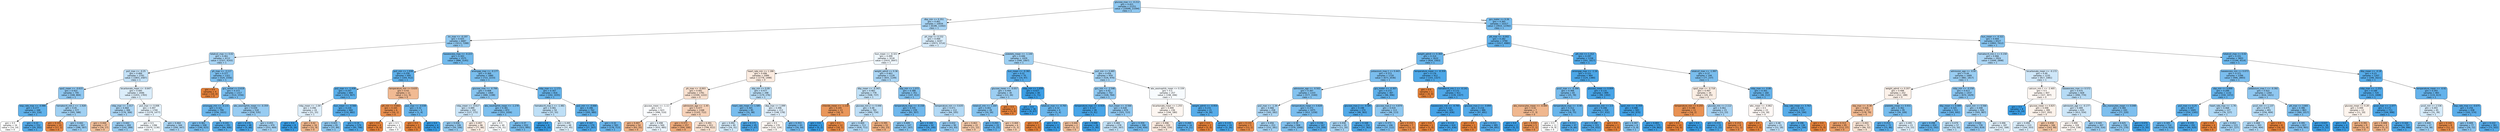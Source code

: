 digraph Tree {
node [shape=box, style="filled, rounded", color="black", fontname="helvetica"] ;
edge [fontname="helvetica"] ;
0 [label="glucose_max <= -0.212\ngini = 0.421\nsamples = 21251\nvalue = [10096, 23394]\nclass = 1", fillcolor="#8ec7f0"] ;
1 [label="dbp_min <= 0.351\ngini = 0.461\nsamples = 10934\nvalue = [6186, 11002]\nclass = 1", fillcolor="#a8d4f4"] ;
0 -> 1 [labeldistance=2.5, labelangle=45, headlabel="True"] ;
2 [label="inr_max <= -0.197\ngini = 0.425\nsamples = 6687\nvalue = [3213, 7288]\nclass = 1", fillcolor="#90c8f0"] ;
1 -> 2 ;
3 [label="totalco2_max <= 0.02\ngini = 0.461\nsamples = 4112\nvalue = [2327, 4143]\nclass = 1", fillcolor="#a8d4f4"] ;
2 -> 3 ;
4 [label="po2_max <= -0.25\ngini = 0.484\nsamples = 2791\nvalue = [1803, 2587]\nclass = 1", fillcolor="#c3e1f7"] ;
3 -> 4 ;
5 [label="spo2_mean <= -0.615\ngini = 0.422\nsamples = 745\nvalue = [348, 804]\nclass = 1", fillcolor="#8fc7f0"] ;
4 -> 5 ;
6 [label="resp_rate_max <= -0.986\ngini = 0.277\nsamples = 168\nvalue = [43, 216]\nclass = 1", fillcolor="#60b1ea"] ;
5 -> 6 ;
7 [label="gini = 0.5\nsamples = 16\nvalue = [14, 14]\nclass = 0", fillcolor="#ffffff"] ;
6 -> 7 ;
8 [label="gini = 0.22\nsamples = 152\nvalue = [29, 202]\nclass = 1", fillcolor="#55abe9"] ;
6 -> 8 ;
9 [label="hematocrit_min.1 <= -1.928\ngini = 0.45\nsamples = 577\nvalue = [305, 588]\nclass = 1", fillcolor="#a0d0f2"] ;
5 -> 9 ;
10 [label="gini = 0.105\nsamples = 10\nvalue = [17, 1]\nclass = 0", fillcolor="#e78845"] ;
9 -> 10 ;
11 [label="gini = 0.442\nsamples = 567\nvalue = [288, 587]\nclass = 1", fillcolor="#9acdf2"] ;
9 -> 11 ;
12 [label="bicarbonate_mean <= -0.647\ngini = 0.495\nsamples = 2046\nvalue = [1455, 1783]\nclass = 1", fillcolor="#dbedfa"] ;
4 -> 12 ;
13 [label="mbp_max <= -1.017\ngini = 0.464\nsamples = 306\nvalue = [176, 306]\nclass = 1", fillcolor="#abd5f4"] ;
12 -> 13 ;
14 [label="gini = 0.444\nsamples = 37\nvalue = [34, 17]\nclass = 0", fillcolor="#f2c09c"] ;
13 -> 14 ;
15 [label="gini = 0.442\nsamples = 269\nvalue = [142, 289]\nclass = 1", fillcolor="#9acdf2"] ;
13 -> 15 ;
16 [label="po2_max <= 0.008\ngini = 0.497\nsamples = 1740\nvalue = [1279, 1477]\nclass = 1", fillcolor="#e4f2fc"] ;
12 -> 16 ;
17 [label="gini = 0.5\nsamples = 1396\nvalue = [1079, 1130]\nclass = 1", fillcolor="#f6fbfe"] ;
16 -> 17 ;
18 [label="gini = 0.464\nsamples = 344\nvalue = [200, 347]\nclass = 1", fillcolor="#abd5f4"] ;
16 -> 18 ;
19 [label="ph_max <= -3.117\ngini = 0.377\nsamples = 1321\nvalue = [524, 1556]\nclass = 1", fillcolor="#7cbeee"] ;
3 -> 19 ;
20 [label="gini = 0.0\nsamples = 4\nvalue = [10, 0]\nclass = 0", fillcolor="#e58139"] ;
19 -> 20 ;
21 [label="gcs_verbal <= 0.618\ngini = 0.373\nsamples = 1317\nvalue = [514, 1556]\nclass = 1", fillcolor="#7abdee"] ;
19 -> 21 ;
22 [label="aniongap_min <= -0.131\ngini = 0.321\nsamples = 799\nvalue = [256, 1021]\nclass = 1", fillcolor="#6bb6ec"] ;
21 -> 22 ;
23 [label="gini = 0.361\nsamples = 508\nvalue = [190, 615]\nclass = 1", fillcolor="#76bbed"] ;
22 -> 23 ;
24 [label="gini = 0.241\nsamples = 291\nvalue = [66, 406]\nclass = 1", fillcolor="#59ade9"] ;
22 -> 24 ;
25 [label="abs_eosinophils_mean <= -0.359\ngini = 0.439\nsamples = 518\nvalue = [258, 535]\nclass = 1", fillcolor="#98ccf2"] ;
21 -> 25 ;
26 [label="gini = 0.131\nsamples = 48\nvalue = [5, 66]\nclass = 1", fillcolor="#48a4e7"] ;
25 -> 26 ;
27 [label="gini = 0.455\nsamples = 470\nvalue = [253, 469]\nclass = 1", fillcolor="#a4d2f3"] ;
25 -> 27 ;
28 [label="baseexcess_max <= -0.223\ngini = 0.343\nsamples = 2575\nvalue = [886, 3145]\nclass = 1", fillcolor="#71b9ec"] ;
2 -> 28 ;
29 [label="po2_min <= 1.938\ngini = 0.258\nsamples = 695\nvalue = [164, 912]\nclass = 1", fillcolor="#5dafea"] ;
28 -> 29 ;
30 [label="po2_max <= -1.439\ngini = 0.247\nsamples = 684\nvalue = [153, 907]\nclass = 1", fillcolor="#5aaee9"] ;
29 -> 30 ;
31 [label="mbp_mean <= -1.04\ngini = 0.496\nsamples = 24\nvalue = [21, 25]\nclass = 1", fillcolor="#dfeffb"] ;
30 -> 31 ;
32 [label="gini = 0.0\nsamples = 8\nvalue = [0, 16]\nclass = 1", fillcolor="#399de5"] ;
31 -> 32 ;
33 [label="gini = 0.42\nsamples = 16\nvalue = [21, 9]\nclass = 0", fillcolor="#f0b78e"] ;
31 -> 33 ;
34 [label="bun_mean <= -0.566\ngini = 0.226\nsamples = 660\nvalue = [132, 882]\nclass = 1", fillcolor="#57ace9"] ;
30 -> 34 ;
35 [label="gini = 0.425\nsamples = 81\nvalue = [37, 84]\nclass = 1", fillcolor="#90c8f0"] ;
34 -> 35 ;
36 [label="gini = 0.19\nsamples = 579\nvalue = [95, 798]\nclass = 1", fillcolor="#51a9e8"] ;
34 -> 36 ;
37 [label="temperature_min <= 0.635\ngini = 0.43\nsamples = 11\nvalue = [11, 5]\nclass = 0", fillcolor="#f1ba93"] ;
29 -> 37 ;
38 [label="ptt_min <= 0.602\ngini = 0.165\nsamples = 6\nvalue = [10, 1]\nclass = 0", fillcolor="#e88e4d"] ;
37 -> 38 ;
39 [label="gini = 0.0\nsamples = 4\nvalue = [9, 0]\nclass = 0", fillcolor="#e58139"] ;
38 -> 39 ;
40 [label="gini = 0.5\nsamples = 2\nvalue = [1, 1]\nclass = 0", fillcolor="#ffffff"] ;
38 -> 40 ;
41 [label="po2_max <= -0.038\ngini = 0.32\nsamples = 5\nvalue = [1, 4]\nclass = 1", fillcolor="#6ab6ec"] ;
37 -> 41 ;
42 [label="gini = 0.0\nsamples = 1\nvalue = [1, 0]\nclass = 0", fillcolor="#e58139"] ;
41 -> 42 ;
43 [label="gini = 0.0\nsamples = 4\nvalue = [0, 4]\nclass = 1", fillcolor="#399de5"] ;
41 -> 43 ;
44 [label="aniongap_max <= -0.177\ngini = 0.369\nsamples = 1880\nvalue = [722, 2233]\nclass = 1", fillcolor="#79bded"] ;
28 -> 44 ;
45 [label="glucose_max <= -0.799\ngini = 0.408\nsamples = 1064\nvalue = [480, 1198]\nclass = 1", fillcolor="#88c4ef"] ;
44 -> 45 ;
46 [label="mbp_mean <= -0.617\ngini = 0.489\nsamples = 192\nvalue = [127, 172]\nclass = 1", fillcolor="#cbe5f8"] ;
45 -> 46 ;
47 [label="gini = 0.436\nsamples = 106\nvalue = [50, 106]\nclass = 1", fillcolor="#96cbf1"] ;
46 -> 47 ;
48 [label="gini = 0.497\nsamples = 86\nvalue = [77, 66]\nclass = 0", fillcolor="#fbede3"] ;
46 -> 48 ;
49 [label="abs_neutrophils_mean <= -1.278\ngini = 0.381\nsamples = 872\nvalue = [353, 1026]\nclass = 1", fillcolor="#7dbfee"] ;
45 -> 49 ;
50 [label="gini = 0.5\nsamples = 40\nvalue = [30, 31]\nclass = 1", fillcolor="#f9fcfe"] ;
49 -> 50 ;
51 [label="gini = 0.37\nsamples = 832\nvalue = [323, 995]\nclass = 1", fillcolor="#79bded"] ;
49 -> 51 ;
52 [label="mbp_max <= -1.173\ngini = 0.307\nsamples = 816\nvalue = [242, 1035]\nclass = 1", fillcolor="#67b4eb"] ;
44 -> 52 ;
53 [label="hematocrit_max.1 <= -1.481\ngini = 0.481\nsamples = 54\nvalue = [37, 55]\nclass = 1", fillcolor="#bedff6"] ;
52 -> 53 ;
54 [label="gini = 0.0\nsamples = 6\nvalue = [0, 10]\nclass = 1", fillcolor="#399de5"] ;
53 -> 54 ;
55 [label="gini = 0.495\nsamples = 48\nvalue = [37, 45]\nclass = 1", fillcolor="#dceefa"] ;
53 -> 55 ;
56 [label="po2_min <= -0.666\ngini = 0.286\nsamples = 762\nvalue = [205, 980]\nclass = 1", fillcolor="#62b2ea"] ;
52 -> 56 ;
57 [label="gini = 0.167\nsamples = 179\nvalue = [27, 267]\nclass = 1", fillcolor="#4da7e8"] ;
56 -> 57 ;
58 [label="gini = 0.32\nsamples = 583\nvalue = [178, 713]\nclass = 1", fillcolor="#6ab5eb"] ;
56 -> 58 ;
59 [label="ph_max <= 0.152\ngini = 0.494\nsamples = 4247\nvalue = [2973, 3714]\nclass = 1", fillcolor="#d7ebfa"] ;
1 -> 59 ;
60 [label="bun_mean <= -0.321\ngini = 0.499\nsamples = 3218\nvalue = [2433, 2647]\nclass = 1", fillcolor="#eff7fd"] ;
59 -> 60 ;
61 [label="heart_rate_min <= 1.186\ngini = 0.496\nsamples = 2089\nvalue = [1778, 1498]\nclass = 0", fillcolor="#fbebe0"] ;
60 -> 61 ;
62 [label="ph_max <= -0.003\ngini = 0.491\nsamples = 1791\nvalue = [1599, 1222]\nclass = 0", fillcolor="#f9e1d0"] ;
61 -> 62 ;
63 [label="glucose_mean <= -1.11\ngini = 0.5\nsamples = 623\nvalue = [496, 510]\nclass = 1", fillcolor="#fafcfe"] ;
62 -> 63 ;
64 [label="gini = 0.407\nsamples = 54\nvalue = [63, 25]\nclass = 0", fillcolor="#efb388"] ;
63 -> 64 ;
65 [label="gini = 0.498\nsamples = 569\nvalue = [433, 485]\nclass = 1", fillcolor="#eaf4fc"] ;
63 -> 65 ;
66 [label="admission_age <= -1.45\ngini = 0.477\nsamples = 1168\nvalue = [1103, 712]\nclass = 0", fillcolor="#f6d2b9"] ;
62 -> 66 ;
67 [label="gini = 0.373\nsamples = 257\nvalue = [304, 100]\nclass = 0", fillcolor="#eeaa7a"] ;
66 -> 67 ;
68 [label="gini = 0.491\nsamples = 911\nvalue = [799, 612]\nclass = 0", fillcolor="#f9e2d1"] ;
66 -> 68 ;
69 [label="sbp_min <= 0.09\ngini = 0.477\nsamples = 298\nvalue = [179, 276]\nclass = 1", fillcolor="#b9ddf6"] ;
61 -> 69 ;
70 [label="heart_rate_mean <= 1.585\ngini = 0.365\nsamples = 85\nvalue = [31, 98]\nclass = 1", fillcolor="#78bced"] ;
69 -> 70 ;
71 [label="gini = 0.492\nsamples = 40\nvalue = [24, 31]\nclass = 1", fillcolor="#d2e9f9"] ;
70 -> 71 ;
72 [label="gini = 0.171\nsamples = 45\nvalue = [7, 67]\nclass = 1", fillcolor="#4ea7e8"] ;
70 -> 72 ;
73 [label="dbp_max <= 1.099\ngini = 0.496\nsamples = 213\nvalue = [148, 178]\nclass = 1", fillcolor="#deeefb"] ;
69 -> 73 ;
74 [label="gini = 0.5\nsamples = 170\nvalue = [132, 124]\nclass = 0", fillcolor="#fdf7f3"] ;
73 -> 74 ;
75 [label="gini = 0.353\nsamples = 43\nvalue = [16, 54]\nclass = 1", fillcolor="#74baed"] ;
73 -> 75 ;
76 [label="weight_admit <= 0.36\ngini = 0.463\nsamples = 1129\nvalue = [655, 1149]\nclass = 1", fillcolor="#aad5f4"] ;
60 -> 76 ;
77 [label="dbp_mean <= -0.343\ngini = 0.483\nsamples = 778\nvalue = [508, 737]\nclass = 1", fillcolor="#c1e1f7"] ;
76 -> 77 ;
78 [label="chloride_mean <= -1.118\ngini = 0.245\nsamples = 13\nvalue = [18, 3]\nclass = 0", fillcolor="#e9965a"] ;
77 -> 78 ;
79 [label="gini = 0.0\nsamples = 1\nvalue = [0, 2]\nclass = 1", fillcolor="#399de5"] ;
78 -> 79 ;
80 [label="gini = 0.1\nsamples = 12\nvalue = [18, 1]\nclass = 0", fillcolor="#e68844"] ;
78 -> 80 ;
81 [label="glucose_min.2 <= 0.446\ngini = 0.48\nsamples = 765\nvalue = [490, 734]\nclass = 1", fillcolor="#bddef6"] ;
77 -> 81 ;
82 [label="gini = 0.469\nsamples = 713\nvalue = [428, 711]\nclass = 1", fillcolor="#b0d8f5"] ;
81 -> 82 ;
83 [label="gini = 0.395\nsamples = 52\nvalue = [62, 23]\nclass = 0", fillcolor="#efb082"] ;
81 -> 83 ;
84 [label="sbp_min <= 1.072\ngini = 0.388\nsamples = 351\nvalue = [147, 412]\nclass = 1", fillcolor="#80c0ee"] ;
76 -> 84 ;
85 [label="temperature_max <= -0.158\ngini = 0.335\nsamples = 239\nvalue = [83, 307]\nclass = 1", fillcolor="#6fb7ec"] ;
84 -> 85 ;
86 [label="gini = 0.409\nsamples = 147\nvalue = [67, 167]\nclass = 1", fillcolor="#88c4ef"] ;
85 -> 86 ;
87 [label="gini = 0.184\nsamples = 92\nvalue = [16, 140]\nclass = 1", fillcolor="#50a8e8"] ;
85 -> 87 ;
88 [label="temperature_min <= 0.635\ngini = 0.471\nsamples = 112\nvalue = [64, 105]\nclass = 1", fillcolor="#b2d9f5"] ;
84 -> 88 ;
89 [label="gini = 0.432\nsamples = 90\nvalue = [43, 93]\nclass = 1", fillcolor="#95caf1"] ;
88 -> 89 ;
90 [label="gini = 0.463\nsamples = 22\nvalue = [21, 12]\nclass = 0", fillcolor="#f4c9aa"] ;
88 -> 90 ;
91 [label="platelets_mean <= -1.144\ngini = 0.446\nsamples = 1029\nvalue = [540, 1067]\nclass = 1", fillcolor="#9dcff2"] ;
59 -> 91 ;
92 [label="bun_mean <= -0.382\ngini = 0.22\nsamples = 70\nvalue = [14, 97]\nclass = 1", fillcolor="#56abe9"] ;
91 -> 92 ;
93 [label="glucose_mean <= -0.057\ngini = 0.444\nsamples = 30\nvalue = [13, 26]\nclass = 1", fillcolor="#9ccef2"] ;
92 -> 93 ;
94 [label="totalco2_min <= 1.164\ngini = 0.401\nsamples = 28\nvalue = [10, 26]\nclass = 1", fillcolor="#85c3ef"] ;
93 -> 94 ;
95 [label="gini = 0.293\nsamples = 22\nvalue = [5, 23]\nclass = 1", fillcolor="#64b2eb"] ;
94 -> 95 ;
96 [label="gini = 0.469\nsamples = 6\nvalue = [5, 3]\nclass = 0", fillcolor="#f5cdb0"] ;
94 -> 96 ;
97 [label="gini = 0.0\nsamples = 2\nvalue = [3, 0]\nclass = 0", fillcolor="#e58139"] ;
93 -> 97 ;
98 [label="mbp_min <= 1.658\ngini = 0.027\nsamples = 40\nvalue = [1, 71]\nclass = 1", fillcolor="#3c9ee5"] ;
92 -> 98 ;
99 [label="gini = 0.0\nsamples = 36\nvalue = [0, 67]\nclass = 1", fillcolor="#399de5"] ;
98 -> 99 ;
100 [label="totalco2_max <= -0.765\ngini = 0.32\nsamples = 4\nvalue = [1, 4]\nclass = 1", fillcolor="#6ab6ec"] ;
98 -> 100 ;
101 [label="gini = 0.0\nsamples = 1\nvalue = [1, 0]\nclass = 0", fillcolor="#e58139"] ;
100 -> 101 ;
102 [label="gini = 0.0\nsamples = 3\nvalue = [0, 4]\nclass = 1", fillcolor="#399de5"] ;
100 -> 102 ;
103 [label="po2_min <= 0.485\ngini = 0.456\nsamples = 959\nvalue = [526, 970]\nclass = 1", fillcolor="#a4d2f3"] ;
91 -> 103 ;
104 [label="gcs_min <= -2.546\ngini = 0.42\nsamples = 702\nvalue = [328, 764]\nclass = 1", fillcolor="#8ec7f0"] ;
103 -> 104 ;
105 [label="temperature_max <= -0.919\ngini = 0.127\nsamples = 28\nvalue = [3, 41]\nclass = 1", fillcolor="#47a4e7"] ;
104 -> 105 ;
106 [label="gini = 0.444\nsamples = 2\nvalue = [2, 1]\nclass = 0", fillcolor="#f2c09c"] ;
105 -> 106 ;
107 [label="gini = 0.048\nsamples = 26\nvalue = [1, 40]\nclass = 1", fillcolor="#3e9fe6"] ;
105 -> 107 ;
108 [label="bun_mean <= -0.566\ngini = 0.428\nsamples = 674\nvalue = [325, 723]\nclass = 1", fillcolor="#92c9f1"] ;
104 -> 108 ;
109 [label="gini = 0.484\nsamples = 278\nvalue = [185, 267]\nclass = 1", fillcolor="#c2e1f7"] ;
108 -> 109 ;
110 [label="gini = 0.359\nsamples = 396\nvalue = [140, 456]\nclass = 1", fillcolor="#76bbed"] ;
108 -> 110 ;
111 [label="abs_eosinophils_mean <= 0.339\ngini = 0.5\nsamples = 257\nvalue = [198, 206]\nclass = 1", fillcolor="#f7fbfe"] ;
103 -> 111 ;
112 [label="bicarbonate_mean <= 1.255\ngini = 0.499\nsamples = 236\nvalue = [194, 180]\nclass = 0", fillcolor="#fdf6f1"] ;
111 -> 112 ;
113 [label="gini = 0.496\nsamples = 220\nvalue = [190, 159]\nclass = 0", fillcolor="#fbeadf"] ;
112 -> 113 ;
114 [label="gini = 0.269\nsamples = 16\nvalue = [4, 21]\nclass = 1", fillcolor="#5fb0ea"] ;
112 -> 114 ;
115 [label="weight_admit <= -0.954\ngini = 0.231\nsamples = 21\nvalue = [4, 26]\nclass = 1", fillcolor="#57ace9"] ;
111 -> 115 ;
116 [label="gini = 0.0\nsamples = 2\nvalue = [2, 0]\nclass = 0", fillcolor="#e58139"] ;
115 -> 116 ;
117 [label="gini = 0.133\nsamples = 19\nvalue = [2, 26]\nclass = 1", fillcolor="#48a5e7"] ;
115 -> 117 ;
118 [label="gcs_motor <= 0.26\ngini = 0.365\nsamples = 10317\nvalue = [3910, 12392]\nclass = 1", fillcolor="#77bced"] ;
0 -> 118 [labeldistance=2.5, labelangle=-45, headlabel="False"] ;
119 [label="ptt_max <= -0.002\ngini = 0.282\nsamples = 3790\nvalue = [1017, 4980]\nclass = 1", fillcolor="#61b1ea"] ;
118 -> 119 ;
120 [label="weight_admit <= 0.369\ngini = 0.314\nsamples = 2632\nvalue = [816, 3363]\nclass = 1", fillcolor="#69b5eb"] ;
119 -> 120 ;
121 [label="potassium_max.1 <= 0.443\ngini = 0.373\nsamples = 1720\nvalue = [673, 2036]\nclass = 1", fillcolor="#7abdee"] ;
120 -> 121 ;
122 [label="admission_age <= -0.502\ngini = 0.397\nsamples = 1333\nvalue = [577, 1540]\nclass = 1", fillcolor="#83c2ef"] ;
121 -> 122 ;
123 [label="po2_max <= -1.34\ngini = 0.466\nsamples = 258\nvalue = [165, 282]\nclass = 1", fillcolor="#add6f4"] ;
122 -> 123 ;
124 [label="gini = 0.133\nsamples = 5\nvalue = [13, 1]\nclass = 0", fillcolor="#e78b48"] ;
123 -> 124 ;
125 [label="gini = 0.456\nsamples = 253\nvalue = [152, 281]\nclass = 1", fillcolor="#a4d2f3"] ;
123 -> 125 ;
126 [label="temperature_mean <= 0.828\ngini = 0.372\nsamples = 1075\nvalue = [412, 1258]\nclass = 1", fillcolor="#7abdee"] ;
122 -> 126 ;
127 [label="gini = 0.39\nsamples = 908\nvalue = [379, 1049]\nclass = 1", fillcolor="#81c0ee"] ;
126 -> 127 ;
128 [label="gini = 0.236\nsamples = 167\nvalue = [33, 209]\nclass = 1", fillcolor="#58ace9"] ;
126 -> 128 ;
129 [label="gcs_motor <= -0.307\ngini = 0.272\nsamples = 387\nvalue = [96, 496]\nclass = 1", fillcolor="#5fb0ea"] ;
121 -> 129 ;
130 [label="glucose_max.2 <= -0.585\ngini = 0.198\nsamples = 274\nvalue = [48, 383]\nclass = 1", fillcolor="#52a9e8"] ;
129 -> 130 ;
131 [label="gini = 0.458\nsamples = 20\nvalue = [11, 20]\nclass = 1", fillcolor="#a6d3f3"] ;
130 -> 131 ;
132 [label="gini = 0.168\nsamples = 254\nvalue = [37, 363]\nclass = 1", fillcolor="#4da7e8"] ;
130 -> 132 ;
133 [label="glucose_max.2 <= 4.874\ngini = 0.419\nsamples = 113\nvalue = [48, 113]\nclass = 1", fillcolor="#8dc7f0"] ;
129 -> 133 ;
134 [label="gini = 0.373\nsamples = 106\nvalue = [37, 112]\nclass = 1", fillcolor="#7abdee"] ;
133 -> 134 ;
135 [label="gini = 0.153\nsamples = 7\nvalue = [11, 1]\nclass = 0", fillcolor="#e78c4b"] ;
133 -> 135 ;
136 [label="temperature_mean <= -8.359\ngini = 0.176\nsamples = 912\nvalue = [143, 1327]\nclass = 1", fillcolor="#4ea8e8"] ;
120 -> 136 ;
137 [label="gini = 0.0\nsamples = 1\nvalue = [4, 0]\nclass = 0", fillcolor="#e58139"] ;
136 -> 137 ;
138 [label="hematocrit_min.1 <= -0.141\ngini = 0.172\nsamples = 911\nvalue = [139, 1327]\nclass = 1", fillcolor="#4ea7e8"] ;
136 -> 138 ;
139 [label="baseexcess_min <= -4.795\ngini = 0.116\nsamples = 425\nvalue = [42, 636]\nclass = 1", fillcolor="#46a3e7"] ;
138 -> 139 ;
140 [label="gini = 0.0\nsamples = 1\nvalue = [1, 0]\nclass = 0", fillcolor="#e58139"] ;
139 -> 140 ;
141 [label="gini = 0.114\nsamples = 424\nvalue = [41, 636]\nclass = 1", fillcolor="#46a3e7"] ;
139 -> 141 ;
142 [label="glucose_max.2 <= -0.894\ngini = 0.216\nsamples = 486\nvalue = [97, 691]\nclass = 1", fillcolor="#55abe9"] ;
138 -> 142 ;
143 [label="gini = 0.0\nsamples = 1\nvalue = [3, 0]\nclass = 0", fillcolor="#e58139"] ;
142 -> 143 ;
144 [label="gini = 0.211\nsamples = 485\nvalue = [94, 691]\nclass = 1", fillcolor="#54aae9"] ;
142 -> 144 ;
145 [label="ptt_min <= 1.312\ngini = 0.197\nsamples = 1158\nvalue = [201, 1617]\nclass = 1", fillcolor="#52a9e8"] ;
119 -> 145 ;
146 [label="aniongap_max <= -1.16\ngini = 0.151\nsamples = 964\nvalue = [124, 1380]\nclass = 1", fillcolor="#4ba6e7"] ;
145 -> 146 ;
147 [label="pco2_max <= -0.394\ngini = 0.368\nsamples = 65\nvalue = [25, 78]\nclass = 1", fillcolor="#78bced"] ;
146 -> 147 ;
148 [label="abs_monocytes_mean <= -0.484\ngini = 0.42\nsamples = 7\nvalue = [7, 3]\nclass = 0", fillcolor="#f0b78e"] ;
147 -> 148 ;
149 [label="gini = 0.0\nsamples = 2\nvalue = [0, 2]\nclass = 1", fillcolor="#399de5"] ;
148 -> 149 ;
150 [label="gini = 0.219\nsamples = 5\nvalue = [7, 1]\nclass = 0", fillcolor="#e99355"] ;
148 -> 150 ;
151 [label="temperature_max <= -0.46\ngini = 0.312\nsamples = 58\nvalue = [18, 75]\nclass = 1", fillcolor="#69b5eb"] ;
147 -> 151 ;
152 [label="gini = 0.5\nsamples = 11\nvalue = [9, 9]\nclass = 0", fillcolor="#ffffff"] ;
151 -> 152 ;
153 [label="gini = 0.211\nsamples = 47\nvalue = [9, 66]\nclass = 1", fillcolor="#54aae9"] ;
151 -> 153 ;
154 [label="glucose_mean <= 0.004\ngini = 0.131\nsamples = 899\nvalue = [99, 1302]\nclass = 1", fillcolor="#48a4e7"] ;
146 -> 154 ;
155 [label="baseexcess_min <= 2.0\ngini = 0.206\nsamples = 316\nvalue = [57, 432]\nclass = 1", fillcolor="#53aae8"] ;
154 -> 155 ;
156 [label="gini = 0.198\nsamples = 315\nvalue = [54, 432]\nclass = 1", fillcolor="#52a9e8"] ;
155 -> 156 ;
157 [label="gini = 0.0\nsamples = 1\nvalue = [3, 0]\nclass = 0", fillcolor="#e58139"] ;
155 -> 157 ;
158 [label="spo2_min <= -8.359\ngini = 0.088\nsamples = 583\nvalue = [42, 870]\nclass = 1", fillcolor="#43a2e6"] ;
154 -> 158 ;
159 [label="gini = 0.397\nsamples = 8\nvalue = [3, 8]\nclass = 1", fillcolor="#83c2ef"] ;
158 -> 159 ;
160 [label="gini = 0.083\nsamples = 575\nvalue = [39, 862]\nclass = 1", fillcolor="#42a1e6"] ;
158 -> 160 ;
161 [label="totalco2_max <= -1.997\ngini = 0.37\nsamples = 194\nvalue = [77, 237]\nclass = 1", fillcolor="#79bded"] ;
145 -> 161 ;
162 [label="spo2_max <= -0.718\ngini = 0.497\nsamples = 34\nvalue = [29, 25]\nclass = 0", fillcolor="#fbeee4"] ;
161 -> 162 ;
163 [label="temperature_min <= 0.255\ngini = 0.198\nsamples = 11\nvalue = [16, 2]\nclass = 0", fillcolor="#e89152"] ;
162 -> 163 ;
164 [label="gini = 0.0\nsamples = 10\nvalue = [16, 0]\nclass = 0", fillcolor="#e58139"] ;
163 -> 164 ;
165 [label="gini = 0.0\nsamples = 1\nvalue = [0, 2]\nclass = 1", fillcolor="#399de5"] ;
163 -> 165 ;
166 [label="glucose_min <= 2.112\ngini = 0.461\nsamples = 23\nvalue = [13, 23]\nclass = 1", fillcolor="#a9d4f4"] ;
162 -> 166 ;
167 [label="gini = 0.153\nsamples = 15\nvalue = [2, 22]\nclass = 1", fillcolor="#4ba6e7"] ;
166 -> 167 ;
168 [label="gini = 0.153\nsamples = 8\nvalue = [11, 1]\nclass = 0", fillcolor="#e78c4b"] ;
166 -> 168 ;
169 [label="mbp_max <= -0.86\ngini = 0.301\nsamples = 160\nvalue = [48, 212]\nclass = 1", fillcolor="#66b3eb"] ;
161 -> 169 ;
170 [label="wbc_mean <= -0.862\ngini = 0.5\nsamples = 23\nvalue = [19, 18]\nclass = 0", fillcolor="#fef8f5"] ;
169 -> 170 ;
171 [label="gini = 0.0\nsamples = 2\nvalue = [7, 0]\nclass = 0", fillcolor="#e58139"] ;
170 -> 171 ;
172 [label="gini = 0.48\nsamples = 21\nvalue = [12, 18]\nclass = 1", fillcolor="#bddef6"] ;
170 -> 172 ;
173 [label="resp_rate_mean <= 3.763\ngini = 0.226\nsamples = 137\nvalue = [29, 194]\nclass = 1", fillcolor="#57ace9"] ;
169 -> 173 ;
174 [label="gini = 0.196\nsamples = 136\nvalue = [24, 194]\nclass = 1", fillcolor="#51a9e8"] ;
173 -> 174 ;
175 [label="gini = 0.0\nsamples = 1\nvalue = [5, 0]\nclass = 0", fillcolor="#e58139"] ;
173 -> 175 ;
176 [label="bun_mean <= -0.321\ngini = 0.404\nsamples = 6527\nvalue = [2893, 7412]\nclass = 1", fillcolor="#86c3ef"] ;
118 -> 176 ;
177 [label="hematocrit_min.1 <= 0.158\ngini = 0.466\nsamples = 2924\nvalue = [1699, 2898]\nclass = 1", fillcolor="#add6f4"] ;
176 -> 177 ;
178 [label="admission_age <= -0.95\ngini = 0.44\nsamples = 1689\nvalue = [882, 1817]\nclass = 1", fillcolor="#99cdf2"] ;
177 -> 178 ;
179 [label="weight_admit <= 0.207\ngini = 0.498\nsamples = 252\nvalue = [212, 188]\nclass = 0", fillcolor="#fcf1e9"] ;
178 -> 179 ;
180 [label="sbp_max <= -0.38\ngini = 0.426\nsamples = 157\nvalue = [178, 79]\nclass = 0", fillcolor="#f1b991"] ;
179 -> 180 ;
181 [label="gini = 0.313\nsamples = 85\nvalue = [112, 27]\nclass = 0", fillcolor="#eb9f69"] ;
180 -> 181 ;
182 [label="gini = 0.493\nsamples = 72\nvalue = [66, 52]\nclass = 0", fillcolor="#f9e4d5"] ;
180 -> 182 ;
183 [label="platelets_mean <= 0.931\ngini = 0.362\nsamples = 95\nvalue = [34, 109]\nclass = 1", fillcolor="#77bced"] ;
179 -> 183 ;
184 [label="gini = 0.253\nsamples = 72\nvalue = [15, 86]\nclass = 1", fillcolor="#5caeea"] ;
183 -> 184 ;
185 [label="gini = 0.495\nsamples = 23\nvalue = [19, 23]\nclass = 1", fillcolor="#ddeefa"] ;
183 -> 185 ;
186 [label="mbp_min <= -0.258\ngini = 0.413\nsamples = 1437\nvalue = [670, 1629]\nclass = 1", fillcolor="#8ac5f0"] ;
178 -> 186 ;
187 [label="dbp_mean <= 0.089\ngini = 0.325\nsamples = 511\nvalue = [165, 642]\nclass = 1", fillcolor="#6cb6ec"] ;
186 -> 187 ;
188 [label="gini = 0.298\nsamples = 454\nvalue = [132, 592]\nclass = 1", fillcolor="#65b3eb"] ;
187 -> 188 ;
189 [label="gini = 0.479\nsamples = 57\nvalue = [33, 50]\nclass = 1", fillcolor="#bcdef6"] ;
187 -> 189 ;
190 [label="spo2_min <= 0.566\ngini = 0.448\nsamples = 926\nvalue = [505, 987]\nclass = 1", fillcolor="#9ecff2"] ;
186 -> 190 ;
191 [label="gini = 0.426\nsamples = 739\nvalue = [363, 819]\nclass = 1", fillcolor="#91c8f1"] ;
190 -> 191 ;
192 [label="gini = 0.496\nsamples = 187\nvalue = [142, 168]\nclass = 1", fillcolor="#e0f0fb"] ;
190 -> 192 ;
193 [label="bicarbonate_mean <= -0.172\ngini = 0.49\nsamples = 1235\nvalue = [817, 1081]\nclass = 1", fillcolor="#cfe7f9"] ;
177 -> 193 ;
194 [label="calcium_min.1 <= -2.405\ngini = 0.5\nsamples = 407\nvalue = [327, 307]\nclass = 0", fillcolor="#fdf7f3"] ;
193 -> 194 ;
195 [label="gini = 0.0\nsamples = 8\nvalue = [0, 14]\nclass = 1", fillcolor="#399de5"] ;
194 -> 195 ;
196 [label="glucose_mean <= 0.825\ngini = 0.498\nsamples = 399\nvalue = [327, 293]\nclass = 0", fillcolor="#fcf2ea"] ;
194 -> 196 ;
197 [label="gini = 0.494\nsamples = 233\nvalue = [164, 203]\nclass = 1", fillcolor="#d9ecfa"] ;
196 -> 197 ;
198 [label="gini = 0.458\nsamples = 166\nvalue = [163, 90]\nclass = 0", fillcolor="#f3c7a6"] ;
196 -> 198 ;
199 [label="baseexcess_max <= 0.572\ngini = 0.475\nsamples = 828\nvalue = [490, 774]\nclass = 1", fillcolor="#b6dbf5"] ;
193 -> 199 ;
200 [label="admission_age <= -0.177\ngini = 0.489\nsamples = 635\nvalue = [413, 554]\nclass = 1", fillcolor="#cde6f8"] ;
199 -> 200 ;
201 [label="gini = 0.499\nsamples = 328\nvalue = [254, 238]\nclass = 0", fillcolor="#fdf7f3"] ;
200 -> 201 ;
202 [label="gini = 0.445\nsamples = 307\nvalue = [159, 316]\nclass = 1", fillcolor="#9dcef2"] ;
200 -> 202 ;
203 [label="abs_monocytes_mean <= 0.048\ngini = 0.384\nsamples = 193\nvalue = [77, 220]\nclass = 1", fillcolor="#7ebfee"] ;
199 -> 203 ;
204 [label="gini = 0.425\nsamples = 156\nvalue = [75, 170]\nclass = 1", fillcolor="#90c8f0"] ;
203 -> 204 ;
205 [label="gini = 0.074\nsamples = 37\nvalue = [2, 50]\nclass = 1", fillcolor="#41a1e6"] ;
203 -> 205 ;
206 [label="totalco2_max <= 0.02\ngini = 0.331\nsamples = 3603\nvalue = [1194, 4514]\nclass = 1", fillcolor="#6db7ec"] ;
176 -> 206 ;
207 [label="baseexcess_min <= 0.073\ngini = 0.371\nsamples = 2396\nvalue = [946, 2893]\nclass = 1", fillcolor="#7abdee"] ;
206 -> 207 ;
208 [label="sbp_min <= 0.899\ngini = 0.299\nsamples = 1132\nvalue = [330, 1472]\nclass = 1", fillcolor="#65b3eb"] ;
207 -> 208 ;
209 [label="po2_max <= 0.25\ngini = 0.267\nsamples = 1005\nvalue = [254, 1345]\nclass = 1", fillcolor="#5eb0ea"] ;
208 -> 209 ;
210 [label="gini = 0.305\nsamples = 714\nvalue = [214, 925]\nclass = 1", fillcolor="#67b4eb"] ;
209 -> 210 ;
211 [label="gini = 0.159\nsamples = 291\nvalue = [40, 420]\nclass = 1", fillcolor="#4ca6e7"] ;
209 -> 211 ;
212 [label="heart_rate_max <= -1.76\ngini = 0.468\nsamples = 127\nvalue = [76, 127]\nclass = 1", fillcolor="#afd8f5"] ;
208 -> 212 ;
213 [label="gini = 0.0\nsamples = 4\nvalue = [9, 0]\nclass = 0", fillcolor="#e58139"] ;
212 -> 213 ;
214 [label="gini = 0.452\nsamples = 123\nvalue = [67, 127]\nclass = 1", fillcolor="#a1d1f3"] ;
212 -> 214 ;
215 [label="potassium_max.1 <= -0.392\ngini = 0.422\nsamples = 1264\nvalue = [616, 1421]\nclass = 1", fillcolor="#8fc7f0"] ;
207 -> 215 ;
216 [label="pco2_min <= 1.137\ngini = 0.475\nsamples = 401\nvalue = [256, 404]\nclass = 1", fillcolor="#b6dbf5"] ;
215 -> 216 ;
217 [label="gini = 0.468\nsamples = 393\nvalue = [240, 404]\nclass = 1", fillcolor="#afd7f4"] ;
216 -> 217 ;
218 [label="gini = 0.0\nsamples = 8\nvalue = [16, 0]\nclass = 0", fillcolor="#e58139"] ;
216 -> 218 ;
219 [label="ptt_max <= 3.665\ngini = 0.386\nsamples = 863\nvalue = [360, 1017]\nclass = 1", fillcolor="#7fc0ee"] ;
215 -> 219 ;
220 [label="gini = 0.395\nsamples = 827\nvalue = [359, 965]\nclass = 1", fillcolor="#83c1ef"] ;
219 -> 220 ;
221 [label="gini = 0.037\nsamples = 36\nvalue = [1, 52]\nclass = 1", fillcolor="#3d9fe6"] ;
219 -> 221 ;
222 [label="dbp_mean <= -0.18\ngini = 0.23\nsamples = 1207\nvalue = [248, 1621]\nclass = 1", fillcolor="#57ace9"] ;
206 -> 222 ;
223 [label="mbp_max <= -1.252\ngini = 0.184\nsamples = 724\nvalue = [115, 1008]\nclass = 1", fillcolor="#50a8e8"] ;
222 -> 223 ;
224 [label="glucose_mean <= 0.28\ngini = 0.499\nsamples = 13\nvalue = [11, 10]\nclass = 0", fillcolor="#fdf4ed"] ;
223 -> 224 ;
225 [label="gini = 0.0\nsamples = 4\nvalue = [0, 6]\nclass = 1", fillcolor="#399de5"] ;
224 -> 225 ;
226 [label="gini = 0.391\nsamples = 9\nvalue = [11, 4]\nclass = 0", fillcolor="#eeaf81"] ;
224 -> 226 ;
227 [label="pco2_max <= -1.077\ngini = 0.171\nsamples = 711\nvalue = [104, 998]\nclass = 1", fillcolor="#4ea7e8"] ;
223 -> 227 ;
228 [label="gini = 0.408\nsamples = 4\nvalue = [5, 2]\nclass = 0", fillcolor="#efb388"] ;
227 -> 228 ;
229 [label="gini = 0.164\nsamples = 707\nvalue = [99, 996]\nclass = 1", fillcolor="#4da7e8"] ;
227 -> 229 ;
230 [label="temperature_mean <= -0.92\ngini = 0.293\nsamples = 483\nvalue = [133, 613]\nclass = 1", fillcolor="#64b2eb"] ;
222 -> 230 ;
231 [label="pco2_min <= 2.536\ngini = 0.493\nsamples = 45\nvalue = [31, 39]\nclass = 1", fillcolor="#d6ebfa"] ;
230 -> 231 ;
232 [label="gini = 0.444\nsamples = 37\nvalue = [19, 38]\nclass = 1", fillcolor="#9ccef2"] ;
231 -> 232 ;
233 [label="gini = 0.142\nsamples = 8\nvalue = [12, 1]\nclass = 0", fillcolor="#e78c49"] ;
231 -> 233 ;
234 [label="resp_rate_max <= -0.675\ngini = 0.256\nsamples = 438\nvalue = [102, 574]\nclass = 1", fillcolor="#5caeea"] ;
230 -> 234 ;
235 [label="gini = 0.409\nsamples = 77\nvalue = [29, 72]\nclass = 1", fillcolor="#89c4ef"] ;
234 -> 235 ;
236 [label="gini = 0.222\nsamples = 361\nvalue = [73, 502]\nclass = 1", fillcolor="#56abe9"] ;
234 -> 236 ;
}